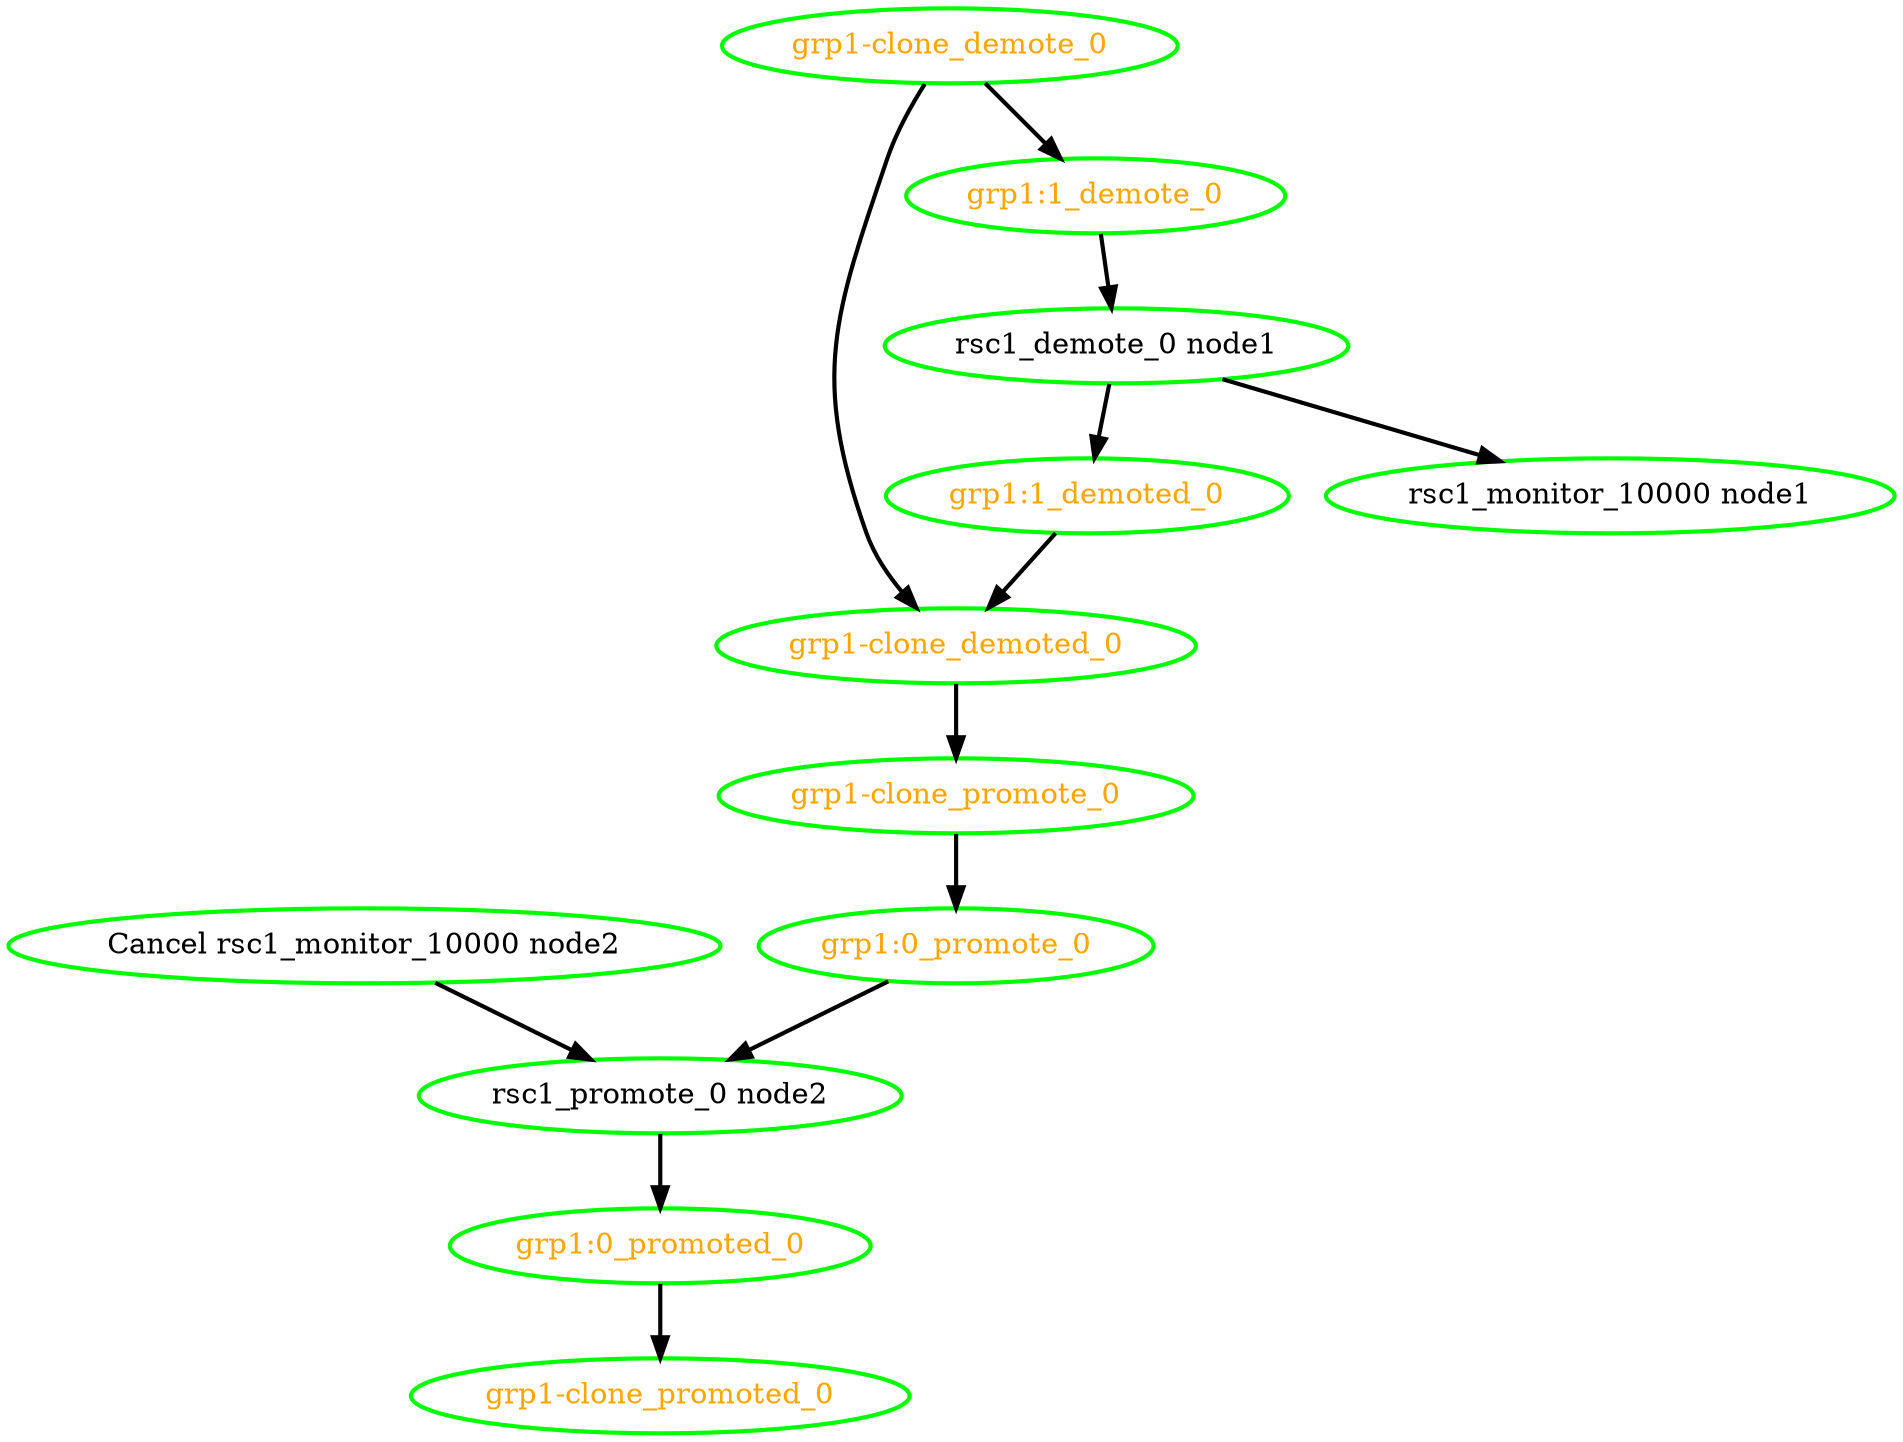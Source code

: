  digraph "g" {
"Cancel rsc1_monitor_10000 node2" -> "rsc1_promote_0 node2" [ style = bold]
"Cancel rsc1_monitor_10000 node2" [ style=bold color="green" fontcolor="black"]
"grp1-clone_demote_0" -> "grp1-clone_demoted_0" [ style = bold]
"grp1-clone_demote_0" -> "grp1:1_demote_0" [ style = bold]
"grp1-clone_demote_0" [ style=bold color="green" fontcolor="orange"]
"grp1-clone_demoted_0" -> "grp1-clone_promote_0" [ style = bold]
"grp1-clone_demoted_0" [ style=bold color="green" fontcolor="orange"]
"grp1-clone_promote_0" -> "grp1:0_promote_0" [ style = bold]
"grp1-clone_promote_0" [ style=bold color="green" fontcolor="orange"]
"grp1-clone_promoted_0" [ style=bold color="green" fontcolor="orange"]
"grp1:0_promote_0" -> "rsc1_promote_0 node2" [ style = bold]
"grp1:0_promote_0" [ style=bold color="green" fontcolor="orange"]
"grp1:0_promoted_0" -> "grp1-clone_promoted_0" [ style = bold]
"grp1:0_promoted_0" [ style=bold color="green" fontcolor="orange"]
"grp1:1_demote_0" -> "rsc1_demote_0 node1" [ style = bold]
"grp1:1_demote_0" [ style=bold color="green" fontcolor="orange"]
"grp1:1_demoted_0" -> "grp1-clone_demoted_0" [ style = bold]
"grp1:1_demoted_0" [ style=bold color="green" fontcolor="orange"]
"rsc1_demote_0 node1" -> "grp1:1_demoted_0" [ style = bold]
"rsc1_demote_0 node1" -> "rsc1_monitor_10000 node1" [ style = bold]
"rsc1_demote_0 node1" [ style=bold color="green" fontcolor="black"]
"rsc1_monitor_10000 node1" [ style=bold color="green" fontcolor="black"]
"rsc1_promote_0 node2" -> "grp1:0_promoted_0" [ style = bold]
"rsc1_promote_0 node2" [ style=bold color="green" fontcolor="black"]
}
